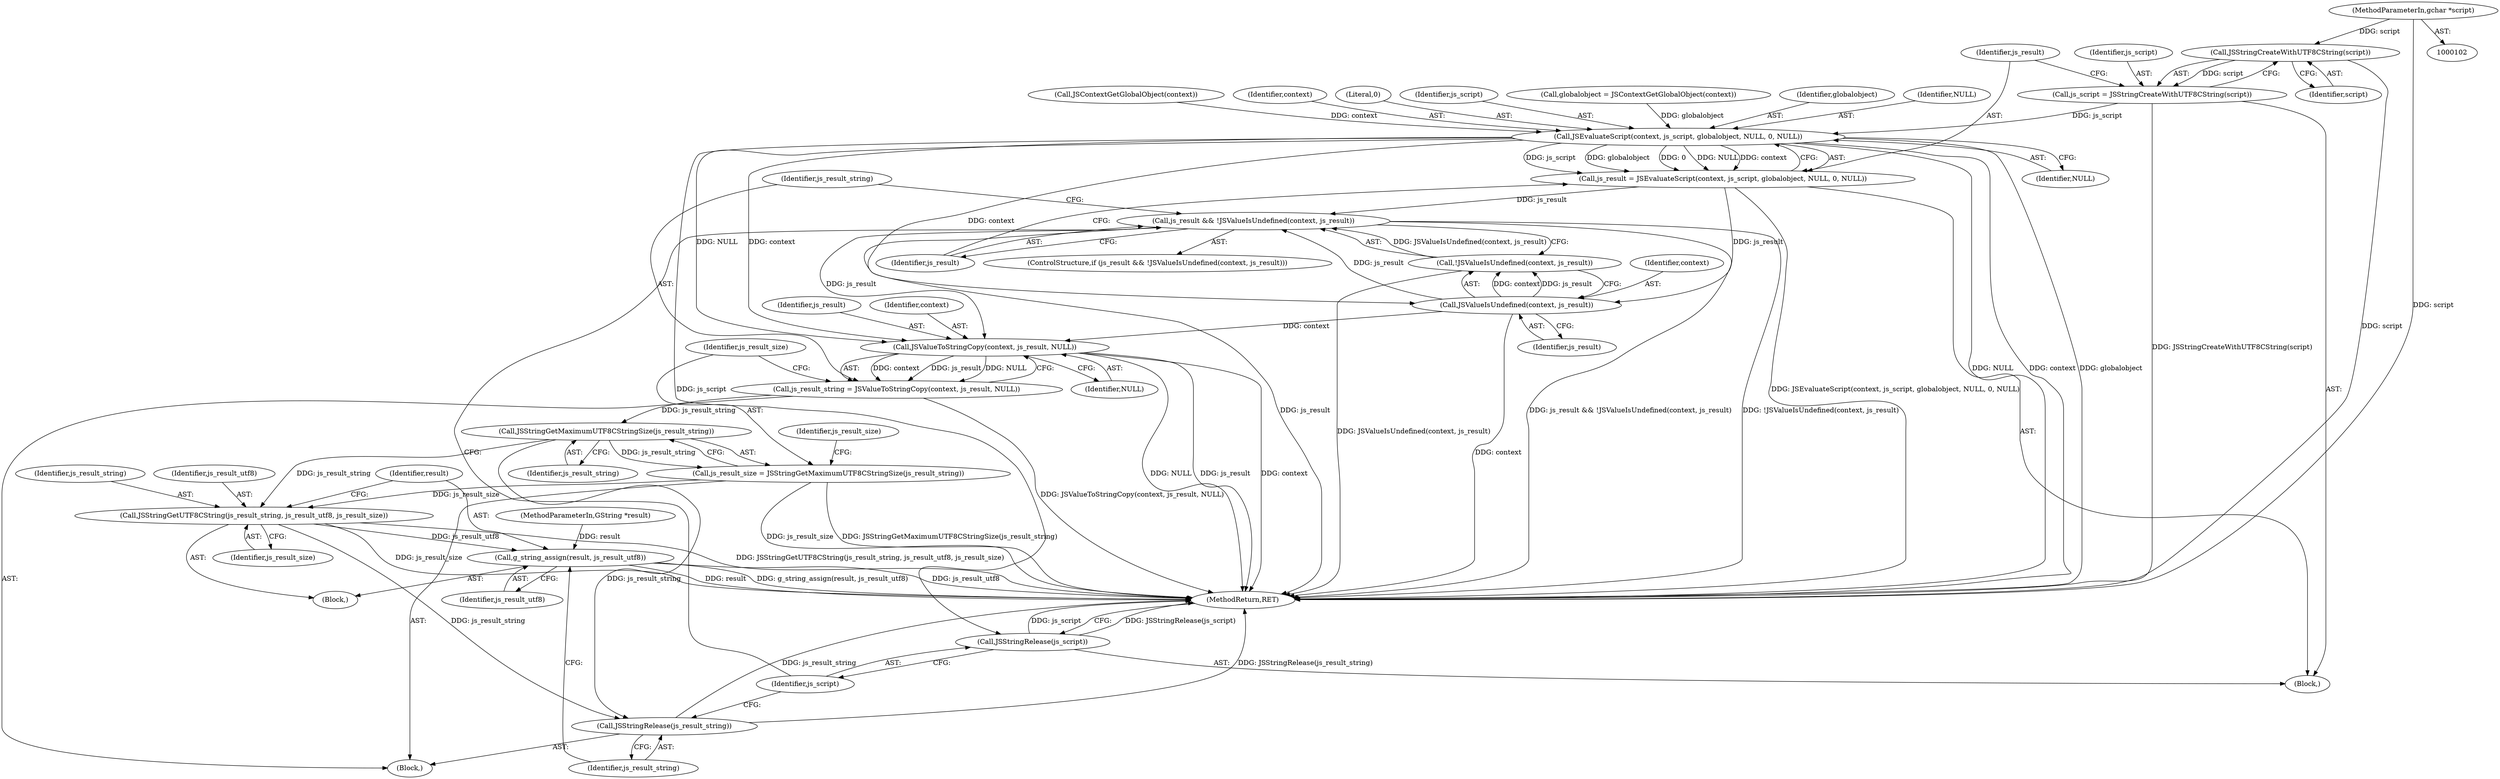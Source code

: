 digraph "0_uzbl_1958b52d41cba96956dc1995660de49525ed1047_0@pointer" {
"1000104" [label="(MethodParameterIn,gchar *script)"];
"1000130" [label="(Call,JSStringCreateWithUTF8CString(script))"];
"1000128" [label="(Call,js_script = JSStringCreateWithUTF8CString(script))"];
"1000134" [label="(Call,JSEvaluateScript(context, js_script, globalobject, NULL, 0, NULL))"];
"1000132" [label="(Call,js_result = JSEvaluateScript(context, js_script, globalobject, NULL, 0, NULL))"];
"1000142" [label="(Call,js_result && !JSValueIsUndefined(context, js_result))"];
"1000151" [label="(Call,JSValueToStringCopy(context, js_result, NULL))"];
"1000149" [label="(Call,js_result_string = JSValueToStringCopy(context, js_result, NULL))"];
"1000157" [label="(Call,JSStringGetMaximumUTF8CStringSize(js_result_string))"];
"1000155" [label="(Call,js_result_size = JSStringGetMaximumUTF8CStringSize(js_result_string))"];
"1000163" [label="(Call,JSStringGetUTF8CString(js_result_string, js_result_utf8, js_result_size))"];
"1000167" [label="(Call,g_string_assign(result, js_result_utf8))"];
"1000170" [label="(Call,JSStringRelease(js_result_string))"];
"1000145" [label="(Call,JSValueIsUndefined(context, js_result))"];
"1000144" [label="(Call,!JSValueIsUndefined(context, js_result))"];
"1000172" [label="(Call,JSStringRelease(js_script))"];
"1000133" [label="(Identifier,js_result)"];
"1000143" [label="(Identifier,js_result)"];
"1000173" [label="(Identifier,js_script)"];
"1000161" [label="(Block,)"];
"1000124" [label="(Call,globalobject = JSContextGetGlobalObject(context))"];
"1000156" [label="(Identifier,js_result_size)"];
"1000128" [label="(Call,js_script = JSStringCreateWithUTF8CString(script))"];
"1000137" [label="(Identifier,globalobject)"];
"1000168" [label="(Identifier,result)"];
"1000150" [label="(Identifier,js_result_string)"];
"1000141" [label="(ControlStructure,if (js_result && !JSValueIsUndefined(context, js_result)))"];
"1000134" [label="(Call,JSEvaluateScript(context, js_script, globalobject, NULL, 0, NULL))"];
"1000152" [label="(Identifier,context)"];
"1000155" [label="(Call,js_result_size = JSStringGetMaximumUTF8CStringSize(js_result_string))"];
"1000166" [label="(Identifier,js_result_size)"];
"1000164" [label="(Identifier,js_result_string)"];
"1000174" [label="(MethodReturn,RET)"];
"1000140" [label="(Identifier,NULL)"];
"1000142" [label="(Call,js_result && !JSValueIsUndefined(context, js_result))"];
"1000105" [label="(MethodParameterIn,GString *result)"];
"1000145" [label="(Call,JSValueIsUndefined(context, js_result))"];
"1000129" [label="(Identifier,js_script)"];
"1000171" [label="(Identifier,js_result_string)"];
"1000138" [label="(Identifier,NULL)"];
"1000157" [label="(Call,JSStringGetMaximumUTF8CStringSize(js_result_string))"];
"1000126" [label="(Call,JSContextGetGlobalObject(context))"];
"1000130" [label="(Call,JSStringCreateWithUTF8CString(script))"];
"1000144" [label="(Call,!JSValueIsUndefined(context, js_result))"];
"1000135" [label="(Identifier,context)"];
"1000170" [label="(Call,JSStringRelease(js_result_string))"];
"1000146" [label="(Identifier,context)"];
"1000106" [label="(Block,)"];
"1000139" [label="(Literal,0)"];
"1000158" [label="(Identifier,js_result_string)"];
"1000148" [label="(Block,)"];
"1000149" [label="(Call,js_result_string = JSValueToStringCopy(context, js_result, NULL))"];
"1000153" [label="(Identifier,js_result)"];
"1000163" [label="(Call,JSStringGetUTF8CString(js_result_string, js_result_utf8, js_result_size))"];
"1000132" [label="(Call,js_result = JSEvaluateScript(context, js_script, globalobject, NULL, 0, NULL))"];
"1000154" [label="(Identifier,NULL)"];
"1000172" [label="(Call,JSStringRelease(js_script))"];
"1000160" [label="(Identifier,js_result_size)"];
"1000147" [label="(Identifier,js_result)"];
"1000131" [label="(Identifier,script)"];
"1000167" [label="(Call,g_string_assign(result, js_result_utf8))"];
"1000104" [label="(MethodParameterIn,gchar *script)"];
"1000151" [label="(Call,JSValueToStringCopy(context, js_result, NULL))"];
"1000169" [label="(Identifier,js_result_utf8)"];
"1000165" [label="(Identifier,js_result_utf8)"];
"1000136" [label="(Identifier,js_script)"];
"1000104" -> "1000102"  [label="AST: "];
"1000104" -> "1000174"  [label="DDG: script"];
"1000104" -> "1000130"  [label="DDG: script"];
"1000130" -> "1000128"  [label="AST: "];
"1000130" -> "1000131"  [label="CFG: "];
"1000131" -> "1000130"  [label="AST: "];
"1000128" -> "1000130"  [label="CFG: "];
"1000130" -> "1000174"  [label="DDG: script"];
"1000130" -> "1000128"  [label="DDG: script"];
"1000128" -> "1000106"  [label="AST: "];
"1000129" -> "1000128"  [label="AST: "];
"1000133" -> "1000128"  [label="CFG: "];
"1000128" -> "1000174"  [label="DDG: JSStringCreateWithUTF8CString(script)"];
"1000128" -> "1000134"  [label="DDG: js_script"];
"1000134" -> "1000132"  [label="AST: "];
"1000134" -> "1000140"  [label="CFG: "];
"1000135" -> "1000134"  [label="AST: "];
"1000136" -> "1000134"  [label="AST: "];
"1000137" -> "1000134"  [label="AST: "];
"1000138" -> "1000134"  [label="AST: "];
"1000139" -> "1000134"  [label="AST: "];
"1000140" -> "1000134"  [label="AST: "];
"1000132" -> "1000134"  [label="CFG: "];
"1000134" -> "1000174"  [label="DDG: globalobject"];
"1000134" -> "1000174"  [label="DDG: NULL"];
"1000134" -> "1000174"  [label="DDG: context"];
"1000134" -> "1000132"  [label="DDG: js_script"];
"1000134" -> "1000132"  [label="DDG: globalobject"];
"1000134" -> "1000132"  [label="DDG: 0"];
"1000134" -> "1000132"  [label="DDG: NULL"];
"1000134" -> "1000132"  [label="DDG: context"];
"1000126" -> "1000134"  [label="DDG: context"];
"1000124" -> "1000134"  [label="DDG: globalobject"];
"1000134" -> "1000145"  [label="DDG: context"];
"1000134" -> "1000151"  [label="DDG: context"];
"1000134" -> "1000151"  [label="DDG: NULL"];
"1000134" -> "1000172"  [label="DDG: js_script"];
"1000132" -> "1000106"  [label="AST: "];
"1000133" -> "1000132"  [label="AST: "];
"1000143" -> "1000132"  [label="CFG: "];
"1000132" -> "1000174"  [label="DDG: JSEvaluateScript(context, js_script, globalobject, NULL, 0, NULL)"];
"1000132" -> "1000142"  [label="DDG: js_result"];
"1000132" -> "1000145"  [label="DDG: js_result"];
"1000142" -> "1000141"  [label="AST: "];
"1000142" -> "1000143"  [label="CFG: "];
"1000142" -> "1000144"  [label="CFG: "];
"1000143" -> "1000142"  [label="AST: "];
"1000144" -> "1000142"  [label="AST: "];
"1000150" -> "1000142"  [label="CFG: "];
"1000173" -> "1000142"  [label="CFG: "];
"1000142" -> "1000174"  [label="DDG: js_result && !JSValueIsUndefined(context, js_result)"];
"1000142" -> "1000174"  [label="DDG: !JSValueIsUndefined(context, js_result)"];
"1000142" -> "1000174"  [label="DDG: js_result"];
"1000145" -> "1000142"  [label="DDG: js_result"];
"1000144" -> "1000142"  [label="DDG: JSValueIsUndefined(context, js_result)"];
"1000142" -> "1000151"  [label="DDG: js_result"];
"1000151" -> "1000149"  [label="AST: "];
"1000151" -> "1000154"  [label="CFG: "];
"1000152" -> "1000151"  [label="AST: "];
"1000153" -> "1000151"  [label="AST: "];
"1000154" -> "1000151"  [label="AST: "];
"1000149" -> "1000151"  [label="CFG: "];
"1000151" -> "1000174"  [label="DDG: js_result"];
"1000151" -> "1000174"  [label="DDG: NULL"];
"1000151" -> "1000174"  [label="DDG: context"];
"1000151" -> "1000149"  [label="DDG: context"];
"1000151" -> "1000149"  [label="DDG: js_result"];
"1000151" -> "1000149"  [label="DDG: NULL"];
"1000145" -> "1000151"  [label="DDG: context"];
"1000149" -> "1000148"  [label="AST: "];
"1000150" -> "1000149"  [label="AST: "];
"1000156" -> "1000149"  [label="CFG: "];
"1000149" -> "1000174"  [label="DDG: JSValueToStringCopy(context, js_result, NULL)"];
"1000149" -> "1000157"  [label="DDG: js_result_string"];
"1000157" -> "1000155"  [label="AST: "];
"1000157" -> "1000158"  [label="CFG: "];
"1000158" -> "1000157"  [label="AST: "];
"1000155" -> "1000157"  [label="CFG: "];
"1000157" -> "1000155"  [label="DDG: js_result_string"];
"1000157" -> "1000163"  [label="DDG: js_result_string"];
"1000157" -> "1000170"  [label="DDG: js_result_string"];
"1000155" -> "1000148"  [label="AST: "];
"1000156" -> "1000155"  [label="AST: "];
"1000160" -> "1000155"  [label="CFG: "];
"1000155" -> "1000174"  [label="DDG: JSStringGetMaximumUTF8CStringSize(js_result_string)"];
"1000155" -> "1000174"  [label="DDG: js_result_size"];
"1000155" -> "1000163"  [label="DDG: js_result_size"];
"1000163" -> "1000161"  [label="AST: "];
"1000163" -> "1000166"  [label="CFG: "];
"1000164" -> "1000163"  [label="AST: "];
"1000165" -> "1000163"  [label="AST: "];
"1000166" -> "1000163"  [label="AST: "];
"1000168" -> "1000163"  [label="CFG: "];
"1000163" -> "1000174"  [label="DDG: js_result_size"];
"1000163" -> "1000174"  [label="DDG: JSStringGetUTF8CString(js_result_string, js_result_utf8, js_result_size)"];
"1000163" -> "1000167"  [label="DDG: js_result_utf8"];
"1000163" -> "1000170"  [label="DDG: js_result_string"];
"1000167" -> "1000161"  [label="AST: "];
"1000167" -> "1000169"  [label="CFG: "];
"1000168" -> "1000167"  [label="AST: "];
"1000169" -> "1000167"  [label="AST: "];
"1000171" -> "1000167"  [label="CFG: "];
"1000167" -> "1000174"  [label="DDG: js_result_utf8"];
"1000167" -> "1000174"  [label="DDG: result"];
"1000167" -> "1000174"  [label="DDG: g_string_assign(result, js_result_utf8)"];
"1000105" -> "1000167"  [label="DDG: result"];
"1000170" -> "1000148"  [label="AST: "];
"1000170" -> "1000171"  [label="CFG: "];
"1000171" -> "1000170"  [label="AST: "];
"1000173" -> "1000170"  [label="CFG: "];
"1000170" -> "1000174"  [label="DDG: JSStringRelease(js_result_string)"];
"1000170" -> "1000174"  [label="DDG: js_result_string"];
"1000145" -> "1000144"  [label="AST: "];
"1000145" -> "1000147"  [label="CFG: "];
"1000146" -> "1000145"  [label="AST: "];
"1000147" -> "1000145"  [label="AST: "];
"1000144" -> "1000145"  [label="CFG: "];
"1000145" -> "1000174"  [label="DDG: context"];
"1000145" -> "1000144"  [label="DDG: context"];
"1000145" -> "1000144"  [label="DDG: js_result"];
"1000144" -> "1000174"  [label="DDG: JSValueIsUndefined(context, js_result)"];
"1000172" -> "1000106"  [label="AST: "];
"1000172" -> "1000173"  [label="CFG: "];
"1000173" -> "1000172"  [label="AST: "];
"1000174" -> "1000172"  [label="CFG: "];
"1000172" -> "1000174"  [label="DDG: JSStringRelease(js_script)"];
"1000172" -> "1000174"  [label="DDG: js_script"];
}
